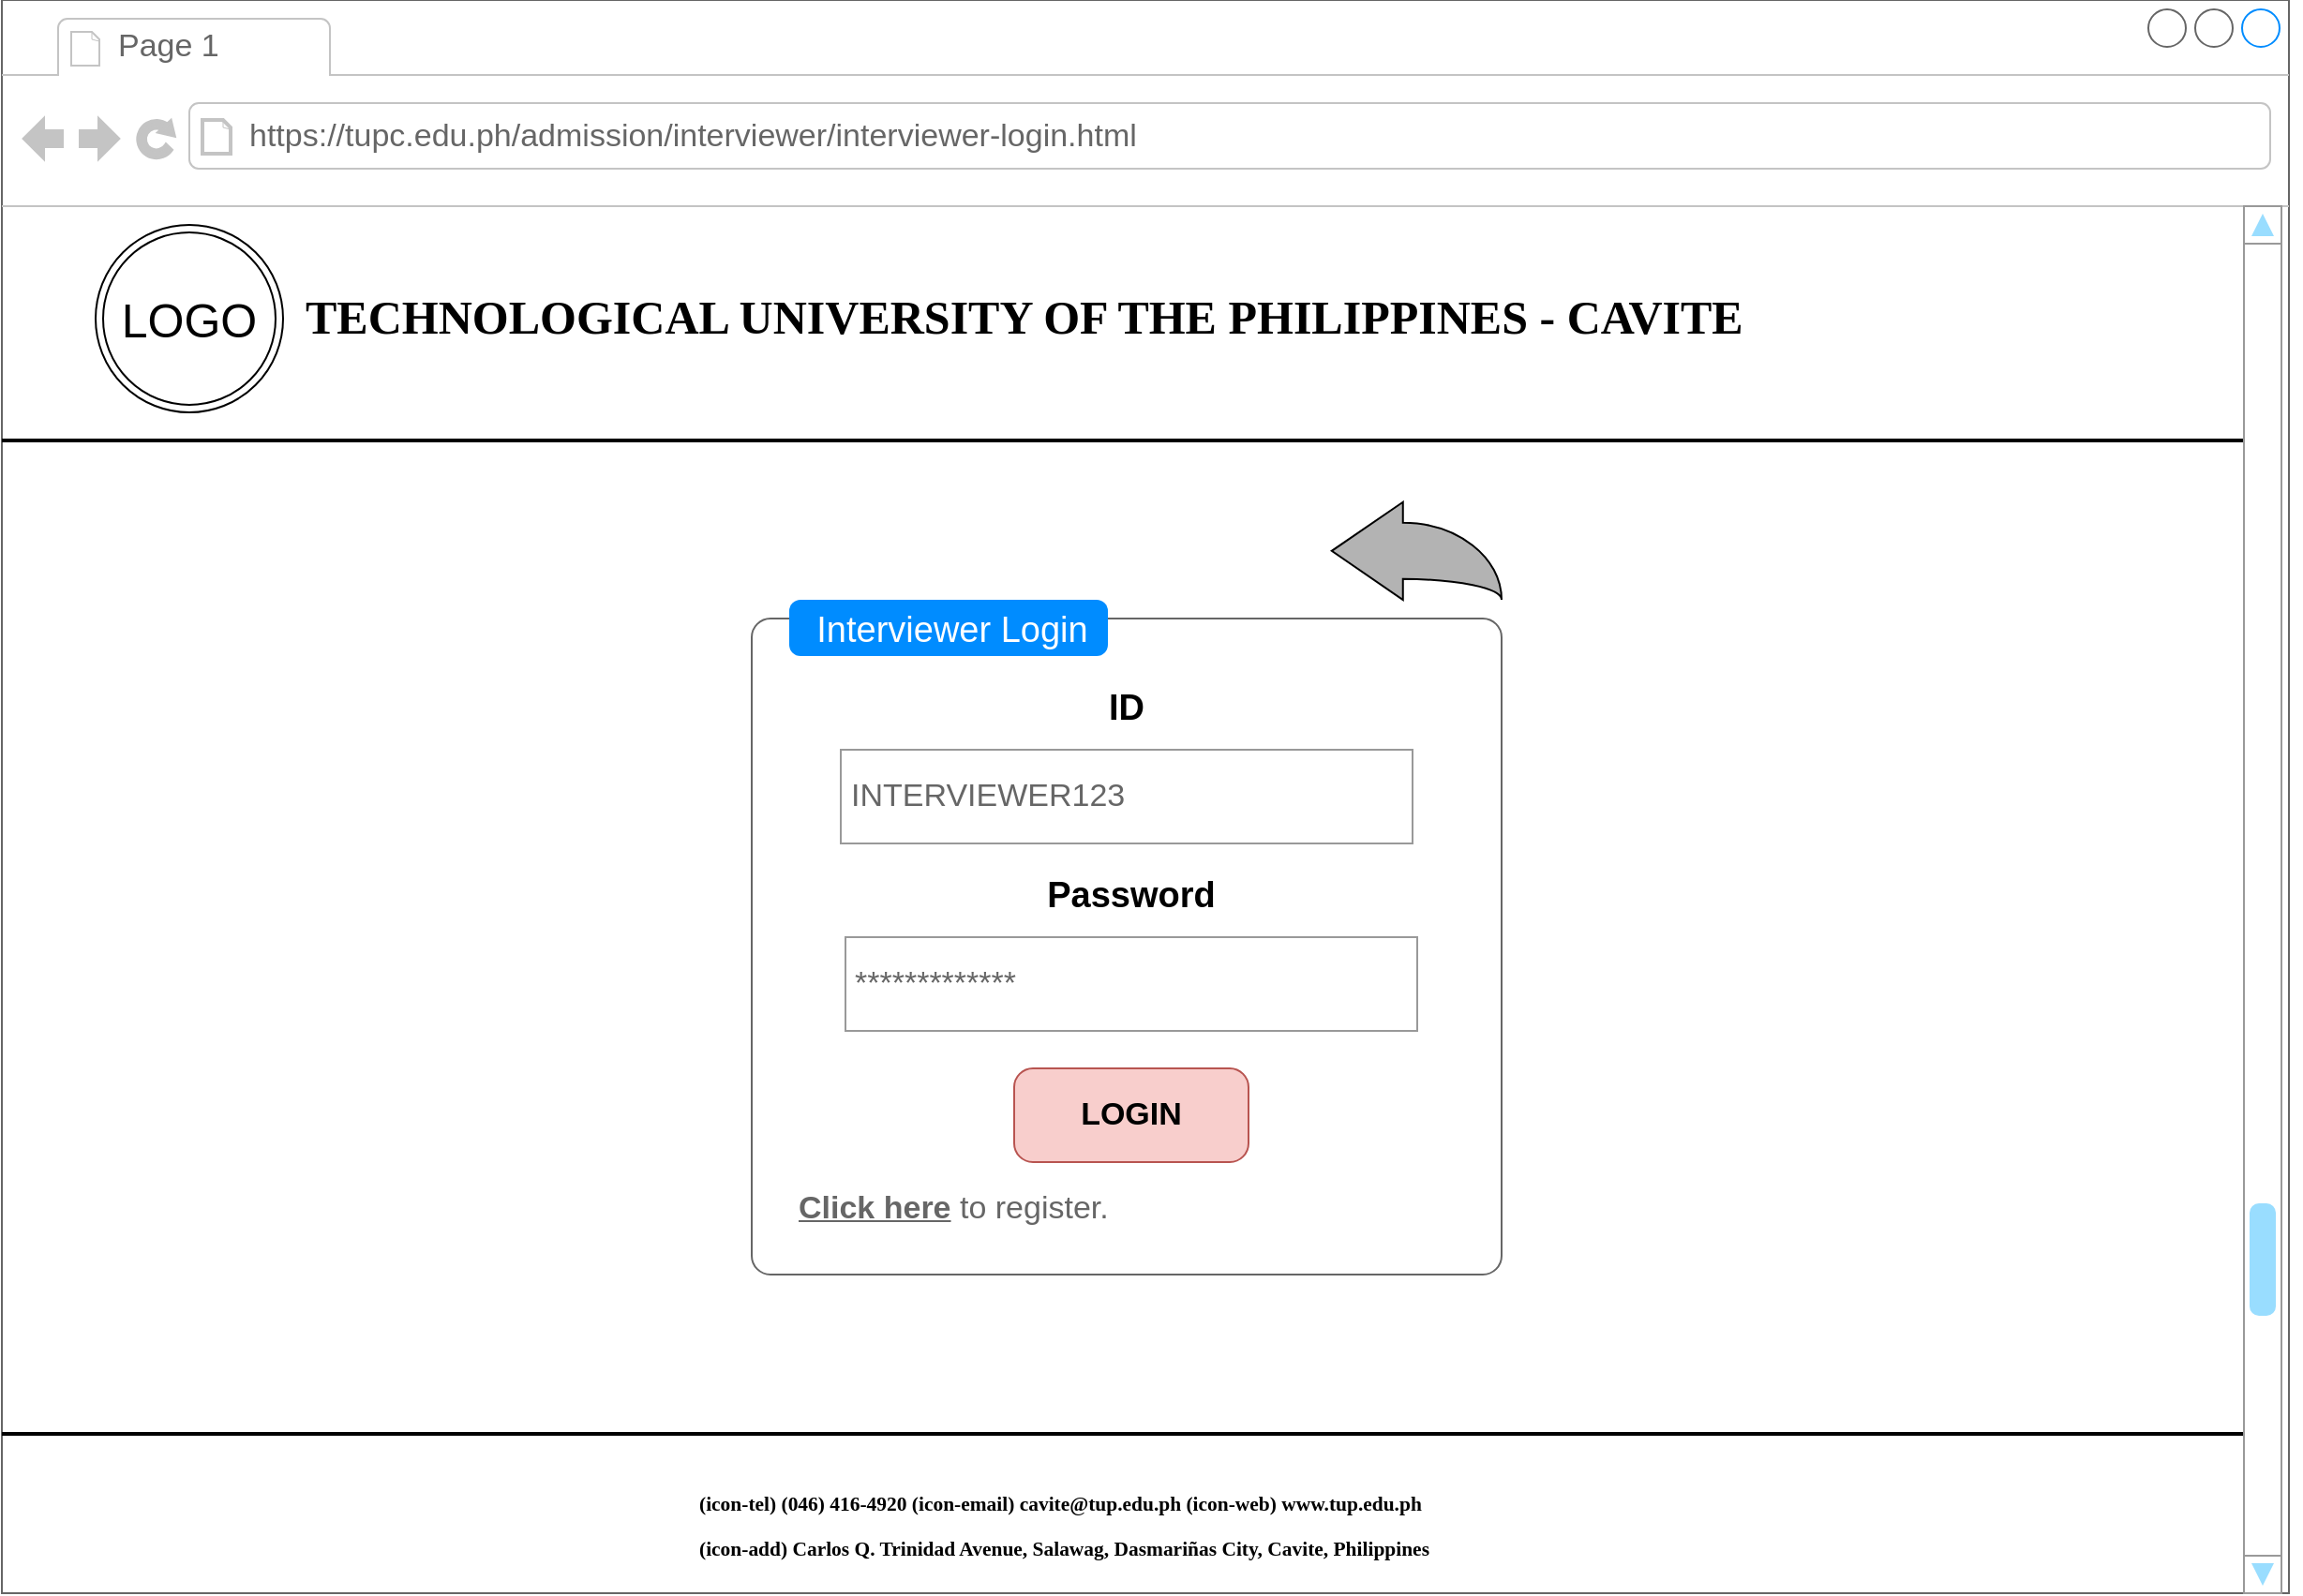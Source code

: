 <mxfile version="15.5.9" type="device"><diagram id="IEyoEjjdiQHLXV9FnqHR" name="Page-1"><mxGraphModel dx="-679" dy="474" grid="1" gridSize="10" guides="1" tooltips="1" connect="1" arrows="1" fold="1" page="1" pageScale="1" pageWidth="850" pageHeight="1100" math="0" shadow="0"><root><mxCell id="0"/><mxCell id="1" parent="0"/><mxCell id="f1EpdDN9FGaxwYPhXwSG-1" value="" style="strokeWidth=1;shadow=0;dashed=0;align=center;html=1;shape=mxgraph.mockup.containers.browserWindow;rSize=0;strokeColor=none;strokeColor2=#008cff;strokeColor3=#c4c4c4;mainText=,;recursiveResize=0;fontSize=25;fillColor=none;" parent="1" vertex="1"><mxGeometry x="2520" y="910" width="1220" height="850" as="geometry"/></mxCell><mxCell id="f1EpdDN9FGaxwYPhXwSG-2" value="" style="line;strokeWidth=2;html=1;fontSize=25;" parent="f1EpdDN9FGaxwYPhXwSG-1" vertex="1"><mxGeometry y="760" width="1210" height="10" as="geometry"/></mxCell><mxCell id="f1EpdDN9FGaxwYPhXwSG-3" value="Page 1" style="strokeWidth=1;shadow=0;dashed=0;align=center;html=1;shape=mxgraph.mockup.containers.anchor;fontSize=17;fontColor=#666666;align=left;" parent="f1EpdDN9FGaxwYPhXwSG-1" vertex="1"><mxGeometry x="60" y="12" width="110" height="26" as="geometry"/></mxCell><mxCell id="f1EpdDN9FGaxwYPhXwSG-4" value="https://tupc.edu.ph/admission/interviewer/interviewer-login.html" style="strokeWidth=1;shadow=0;dashed=0;align=center;html=1;shape=mxgraph.mockup.containers.anchor;rSize=0;fontSize=17;fontColor=#666666;align=left;" parent="f1EpdDN9FGaxwYPhXwSG-1" vertex="1"><mxGeometry x="130" y="60" width="250" height="26" as="geometry"/></mxCell><mxCell id="f1EpdDN9FGaxwYPhXwSG-5" value="&lt;h1&gt;&lt;b&gt;&lt;font style=&quot;font-size: 25px&quot;&gt;TECHNOLOGICAL UNIVERSITY OF THE PHILIPPINES - CAVITE&lt;/font&gt;&lt;/b&gt;&lt;/h1&gt;" style="text;html=1;points=[];align=left;verticalAlign=top;spacingTop=-4;fontSize=14;fontFamily=Verdana" parent="f1EpdDN9FGaxwYPhXwSG-1" vertex="1"><mxGeometry x="160" y="130" width="540" height="60" as="geometry"/></mxCell><mxCell id="f1EpdDN9FGaxwYPhXwSG-6" value="LOGO" style="ellipse;shape=doubleEllipse;whiteSpace=wrap;html=1;fontSize=25;" parent="f1EpdDN9FGaxwYPhXwSG-1" vertex="1"><mxGeometry x="50" y="120" width="100" height="100" as="geometry"/></mxCell><mxCell id="f1EpdDN9FGaxwYPhXwSG-7" value="" style="line;strokeWidth=2;html=1;fontSize=25;" parent="f1EpdDN9FGaxwYPhXwSG-1" vertex="1"><mxGeometry y="230" width="1210" height="10" as="geometry"/></mxCell><mxCell id="f1EpdDN9FGaxwYPhXwSG-8" value="" style="verticalLabelPosition=bottom;shadow=0;dashed=0;align=center;html=1;verticalAlign=top;strokeWidth=1;shape=mxgraph.mockup.navigation.scrollBar;strokeColor=#999999;barPos=20;fillColor2=#99ddff;strokeColor2=none;direction=north;fontSize=25;" parent="f1EpdDN9FGaxwYPhXwSG-1" vertex="1"><mxGeometry x="1196" y="110" width="30" height="740" as="geometry"/></mxCell><mxCell id="f1EpdDN9FGaxwYPhXwSG-9" value="&lt;span style=&quot;font-family: &amp;#34;euphemia&amp;#34; ; font-size: 10.72px ; font-weight: 700&quot;&gt;(icon-tel) (046) 416-4920 (icon-email) cavite@tup.edu.ph (icon-web) www.tup.edu.ph&lt;br&gt;&lt;/span&gt;&lt;span style=&quot;font-family: &amp;#34;euphemia&amp;#34; ; font-size: 10.72px ; font-weight: 700&quot;&gt;(icon-add) Carlos Q. Trinidad Avenue, Salawag, Dasmariñas City, Cavite, Philippines&lt;/span&gt;&lt;span style=&quot;font-family: &amp;#34;euphemia&amp;#34; ; font-size: 10.72px ; font-weight: 700&quot;&gt;&lt;br&gt;&lt;/span&gt;" style="rounded=0;whiteSpace=wrap;html=1;fontSize=20;strokeWidth=1;fillColor=none;align=left;verticalAlign=top;strokeColor=none;" parent="f1EpdDN9FGaxwYPhXwSG-1" vertex="1"><mxGeometry x="370" y="780" width="480" height="60" as="geometry"/></mxCell><mxCell id="f1EpdDN9FGaxwYPhXwSG-10" value="" style="shape=mxgraph.mockup.containers.marginRect;rectMarginTop=10;strokeColor=#666666;strokeWidth=1;dashed=0;rounded=1;arcSize=5;recursiveResize=0;fontSize=20;align=left;verticalAlign=top;" parent="f1EpdDN9FGaxwYPhXwSG-1" vertex="1"><mxGeometry x="400" y="320" width="400" height="360" as="geometry"/></mxCell><mxCell id="f1EpdDN9FGaxwYPhXwSG-11" value="Interviewer Login" style="shape=rect;strokeColor=none;fillColor=#008cff;strokeWidth=1;dashed=0;rounded=1;arcSize=20;fontColor=#ffffff;fontSize=19;spacing=2;spacingTop=-2;align=center;autosize=1;spacingLeft=4;resizeWidth=0;resizeHeight=0;perimeter=none;" parent="f1EpdDN9FGaxwYPhXwSG-10" vertex="1"><mxGeometry x="20" width="170" height="30" as="geometry"/></mxCell><mxCell id="f1EpdDN9FGaxwYPhXwSG-12" value="&lt;b&gt;ID&lt;/b&gt;" style="rounded=0;whiteSpace=wrap;html=1;fontSize=19;align=center;verticalAlign=top;strokeColor=none;" parent="f1EpdDN9FGaxwYPhXwSG-10" vertex="1"><mxGeometry x="180" y="40" width="40" height="30" as="geometry"/></mxCell><mxCell id="f1EpdDN9FGaxwYPhXwSG-13" value="&lt;b&gt;Password&lt;/b&gt;" style="rounded=0;whiteSpace=wrap;html=1;fontSize=19;align=center;verticalAlign=top;strokeColor=none;" parent="f1EpdDN9FGaxwYPhXwSG-10" vertex="1"><mxGeometry x="165" y="140" width="75" height="30" as="geometry"/></mxCell><mxCell id="f1EpdDN9FGaxwYPhXwSG-14" value="INTERVIEWER123" style="strokeWidth=1;shadow=0;dashed=0;align=center;html=1;shape=mxgraph.mockup.forms.pwField;strokeColor=#999999;mainText=;align=left;fontColor=#666666;fontSize=17;spacingLeft=3;" parent="f1EpdDN9FGaxwYPhXwSG-10" vertex="1"><mxGeometry x="47.5" y="80" width="305" height="50" as="geometry"/></mxCell><mxCell id="f1EpdDN9FGaxwYPhXwSG-15" value="LOGIN" style="strokeWidth=1;shadow=0;dashed=0;align=center;html=1;shape=mxgraph.mockup.buttons.button;strokeColor=#b85450;mainText=;buttonStyle=round;fontSize=17;fontStyle=1;fillColor=#f8cecc;whiteSpace=wrap;" parent="f1EpdDN9FGaxwYPhXwSG-10" vertex="1"><mxGeometry x="140" y="250" width="125" height="50" as="geometry"/></mxCell><mxCell id="f1EpdDN9FGaxwYPhXwSG-16" value="&lt;u&gt;&lt;b&gt;Click here&lt;/b&gt;&lt;/u&gt; to register." style="strokeWidth=1;shadow=0;dashed=0;align=center;html=1;shape=mxgraph.mockup.forms.pwField;strokeColor=none;mainText=;align=left;fontColor=#666666;fontSize=17;spacingLeft=3;" parent="f1EpdDN9FGaxwYPhXwSG-10" vertex="1"><mxGeometry x="20" y="310" width="220" height="30" as="geometry"/></mxCell><mxCell id="f1EpdDN9FGaxwYPhXwSG-17" value="*************" style="strokeWidth=1;shadow=0;dashed=0;align=center;html=1;shape=mxgraph.mockup.forms.pwField;strokeColor=#999999;mainText=;align=left;fontColor=#666666;fontSize=17;spacingLeft=3;" parent="f1EpdDN9FGaxwYPhXwSG-10" vertex="1"><mxGeometry x="50" y="180" width="305" height="50" as="geometry"/></mxCell><mxCell id="f1EpdDN9FGaxwYPhXwSG-18" value="" style="html=1;shadow=0;dashed=0;align=right;verticalAlign=bottom;shape=mxgraph.arrows2.jumpInArrow;dy=15;dx=38;arrowHead=55;rotation=-180;textDirection=ltr;labelPosition=left;verticalLabelPosition=top;flipV=1;fillColor=#B3B3B3;" parent="f1EpdDN9FGaxwYPhXwSG-1" vertex="1"><mxGeometry x="709.38" y="267.86" width="90.62" height="52.14" as="geometry"/></mxCell></root></mxGraphModel></diagram></mxfile>